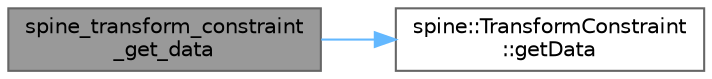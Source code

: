 digraph "spine_transform_constraint_get_data"
{
 // LATEX_PDF_SIZE
  bgcolor="transparent";
  edge [fontname=Helvetica,fontsize=10,labelfontname=Helvetica,labelfontsize=10];
  node [fontname=Helvetica,fontsize=10,shape=box,height=0.2,width=0.4];
  rankdir="LR";
  Node1 [id="Node000001",label="spine_transform_constraint\l_get_data",height=0.2,width=0.4,color="gray40", fillcolor="grey60", style="filled", fontcolor="black",tooltip=" "];
  Node1 -> Node2 [id="edge1_Node000001_Node000002",color="steelblue1",style="solid",tooltip=" "];
  Node2 [id="Node000002",label="spine::TransformConstraint\l::getData",height=0.2,width=0.4,color="grey40", fillcolor="white", style="filled",URL="$classspine_1_1_transform_constraint.html#a7d4d1a85b0c9b11093e500b94588ba23",tooltip=" "];
}
